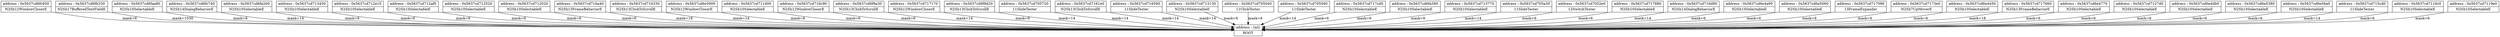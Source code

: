 digraph {
	node [shape=record]
	"node(nil)" [label = "{address : (nil) | ROOT}"];

	"node0x5637cd6fc650" -> "node(nil)" [color=black, label="mask=6"];
	"node0x5637cd6fb330" -> "node(nil)" [color=black, label="mask=1030"];
	"node0x5637cd6faa80" -> "node(nil)" [color=black, label="mask=6"];
	"node0x5637cd6fc740" -> "node(nil)" [color=black, label="mask=14"];
	"node0x5637cd6fa260" -> "node(nil)" [color=black, label="mask=6"];
	"node0x5637cd713450" -> "node(nil)" [color=black, label="mask=6"];
	"node0x5637cd712e10" -> "node(nil)" [color=black, label="mask=6"];
	"node0x5637cd712af0" -> "node(nil)" [color=black, label="mask=6"];
	"node0x5637cd712520" -> "node(nil)" [color=black, label="mask=6"];
	"node0x5637cd712020" -> "node(nil)" [color=black, label="mask=6"];
	"node0x5637cd716a40" -> "node(nil)" [color=black, label="mask=18"];
	"node0x5637cd716330" -> "node(nil)" [color=black, label="mask=14"];
	"node0x5637cd6e5900" -> "node(nil)" [color=black, label="mask=6"];
	"node0x5637cd711d00" -> "node(nil)" [color=black, label="mask=6"];
	"node0x5637cd716c90" -> "node(nil)" [color=black, label="mask=6"];
	"node0x5637cd6f9a30" -> "node(nil)" [color=black, label="mask=14"];
	"node0x5637cd717170" -> "node(nil)" [color=black, label="mask=6"];
	"node0x5637cd6f9d20" -> "node(nil)" [color=black, label="mask=14"];
	"node0x5637cd705720" -> "node(nil)" [color=black, label="mask=14"];
	"node0x5637cd7161e0" -> "node(nil)" [color=black, label="mask=14"];
	"node0x5637cd716590" -> "node(nil)" [color=black, label="mask=14"];
	"node0x5637cd713130" -> "node(nil)" [color=black, label="mask=6"];
	"node0x5637cd705040" -> "node(nil)" [color=black, label="mask=6"];
	"node0x5637cd705560" -> "node(nil)" [color=black, label="mask=14"];
	"node0x5637cd717cd0" -> "node(nil)" [color=black, label="mask=6"];
	"node0x5637cd6fa580" -> "node(nil)" [color=black, label="mask=6"];
	"node0x5637cd713770" -> "node(nil)" [color=black, label="mask=6"];
	"node0x5637cd705a30" -> "node(nil)" [color=black, label="mask=14"];
	"node0x5637cd7052e0" -> "node(nil)" [color=black, label="mask=6"];
	"node0x5637cd717880" -> "node(nil)" [color=black, label="mask=6"];
	"node0x5637cd716d80" -> "node(nil)" [color=black, label="mask=14"];
	"node0x5637cd6e4a90" -> "node(nil)" [color=black, label="mask=6"];
	"node0x5637cd6e5060" -> "node(nil)" [color=black, label="mask=6"];
	"node0x5637cd717090" -> "node(nil)" [color=black, label="mask=6"];
	"node0x5637cd7173e0" -> "node(nil)" [color=black, label="mask=6"];
	"node0x5637cd6e4450" -> "node(nil)" [color=black, label="mask=6"];
	"node0x5637cd717660" -> "node(nil)" [color=black, label="mask=18"];
	"node0x5637cd6e4770" -> "node(nil)" [color=black, label="mask=6"];
	"node0x5637cd7127d0" -> "node(nil)" [color=black, label="mask=6"];
	"node0x5637cd6e4db0" -> "node(nil)" [color=black, label="mask=6"];
	"node0x5637cd6e5380" -> "node(nil)" [color=black, label="mask=6"];
	"node0x5637cd6e56a0" -> "node(nil)" [color=black, label="mask=6"];
	"node0x5637cd715cd0" -> "node(nil)" [color=black, label="mask=14"];
	"node0x5637cd7116c0" -> "node(nil)" [color=black, label="mask=6"];
	"node0x5637cd7119e0" -> "node(nil)" [color=black, label="mask=6"];
	"node0x5637cd6fc650" [label = "{address : 0x5637cd6fc650 | N2Sh12WindowCloserE}"];

	"node0x5637cd6fb330" [label = "{address : 0x5637cd6fb330 | N2Sh17BufferedTextFieldE}"];

	"node0x5637cd6faa80" [label = "{address : 0x5637cd6faa80 | N2Sh10SelectableE}"];

	"node0x5637cd6fc740" [label = "{address : 0x5637cd6fc740 | N2Sh14DialogBehaviorE}"];

	"node0x5637cd6fa260" [label = "{address : 0x5637cd6fa260 | N2Sh10SelectableE}"];

	"node0x5637cd713450" [label = "{address : 0x5637cd713450 | N2Sh10SelectableE}"];

	"node0x5637cd712e10" [label = "{address : 0x5637cd712e10 | N2Sh10SelectableE}"];

	"node0x5637cd712af0" [label = "{address : 0x5637cd712af0 | N2Sh10SelectableE}"];

	"node0x5637cd712520" [label = "{address : 0x5637cd712520 | N2Sh10SelectableE}"];

	"node0x5637cd712020" [label = "{address : 0x5637cd712020 | N2Sh10SelectableE}"];

	"node0x5637cd716a40" [label = "{address : 0x5637cd716a40 | N2Sh13FrameBehaviorE}"];

	"node0x5637cd716330" [label = "{address : 0x5637cd716330 | N2Sh13ClickToScrollE}"];

	"node0x5637cd6e5900" [label = "{address : 0x5637cd6e5900 | N2Sh12WindowCloserE}"];

	"node0x5637cd711d00" [label = "{address : 0x5637cd711d00 | N2Sh10SelectableE}"];

	"node0x5637cd716c90" [label = "{address : 0x5637cd716c90 | N2Sh12WindowCloserE}"];

	"node0x5637cd6f9a30" [label = "{address : 0x5637cd6f9a30 | N2Sh13ClickToScrollE}"];

	"node0x5637cd717170" [label = "{address : 0x5637cd717170 | N2Sh12WindowCloserE}"];

	"node0x5637cd6f9d20" [label = "{address : 0x5637cd6f9d20 | N2Sh13ClickToScrollE}"];

	"node0x5637cd705720" [label = "{address : 0x5637cd705720 | 11SlideTester}"];

	"node0x5637cd7161e0" [label = "{address : 0x5637cd7161e0 | N2Sh13ClickToScrollE}"];

	"node0x5637cd716590" [label = "{address : 0x5637cd716590 | 11SlideTester}"];

	"node0x5637cd713130" [label = "{address : 0x5637cd713130 | N2Sh10SelectableE}"];

	"node0x5637cd705040" [label = "{address : 0x5637cd705040 | 11ClickTester}"];

	"node0x5637cd705560" [label = "{address : 0x5637cd705560 | 11SlideTester}"];

	"node0x5637cd717cd0" [label = "{address : 0x5637cd717cd0 | N2Sh10SelectableE}"];

	"node0x5637cd6fa580" [label = "{address : 0x5637cd6fa580 | N2Sh10SelectableE}"];

	"node0x5637cd713770" [label = "{address : 0x5637cd713770 | N2Sh10SelectableE}"];

	"node0x5637cd705a30" [label = "{address : 0x5637cd705a30 | 11SlideTester}"];

	"node0x5637cd7052e0" [label = "{address : 0x5637cd7052e0 | 12SwitchTester}"];

	"node0x5637cd717880" [label = "{address : 0x5637cd717880 | N2Sh10SelectableE}"];

	"node0x5637cd716d80" [label = "{address : 0x5637cd716d80 | N2Sh14DialogBehaviorE}"];

	"node0x5637cd6e4a90" [label = "{address : 0x5637cd6e4a90 | N2Sh10SelectableE}"];

	"node0x5637cd6e5060" [label = "{address : 0x5637cd6e5060 | N2Sh10SelectableE}"];

	"node0x5637cd717090" [label = "{address : 0x5637cd717090 | 13FrameExpander}"];

	"node0x5637cd7173e0" [label = "{address : 0x5637cd7173e0 | N2Sh7UpMoverE}"];

	"node0x5637cd6e4450" [label = "{address : 0x5637cd6e4450 | N2Sh10SelectableE}"];

	"node0x5637cd717660" [label = "{address : 0x5637cd717660 | N2Sh13FrameBehaviorE}"];

	"node0x5637cd6e4770" [label = "{address : 0x5637cd6e4770 | N2Sh10SelectableE}"];

	"node0x5637cd7127d0" [label = "{address : 0x5637cd7127d0 | N2Sh10SelectableE}"];

	"node0x5637cd6e4db0" [label = "{address : 0x5637cd6e4db0 | N2Sh10SelectableE}"];

	"node0x5637cd6e5380" [label = "{address : 0x5637cd6e5380 | N2Sh10SelectableE}"];

	"node0x5637cd6e56a0" [label = "{address : 0x5637cd6e56a0 | N2Sh10SelectableE}"];

	"node0x5637cd715cd0" [label = "{address : 0x5637cd715cd0 | 11SlideTester}"];

	"node0x5637cd7116c0" [label = "{address : 0x5637cd7116c0 | N2Sh10SelectableE}"];

	"node0x5637cd7119e0" [label = "{address : 0x5637cd7119e0 | N2Sh10SelectableE}"];

}

